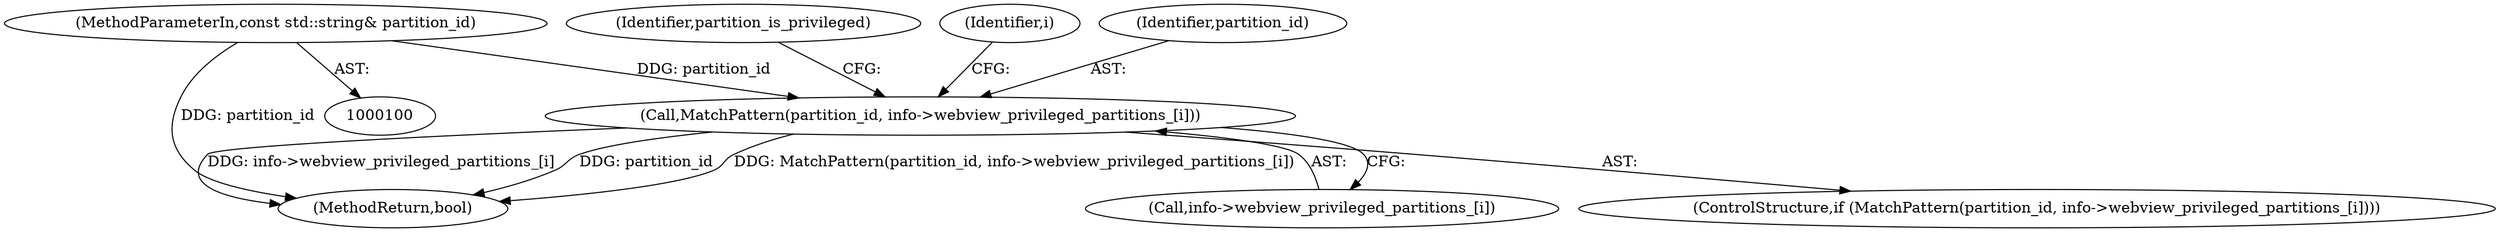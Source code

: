 digraph "0_Chrome_2aa406a8b4577103e7b933c75ec0e372830f20fe@pointer" {
"1000137" [label="(Call,MatchPattern(partition_id, info->webview_privileged_partitions_[i]))"];
"1000102" [label="(MethodParameterIn,const std::string& partition_id)"];
"1000146" [label="(Identifier,partition_is_privileged)"];
"1000139" [label="(Call,info->webview_privileged_partitions_[i])"];
"1000157" [label="(MethodReturn,bool)"];
"1000134" [label="(Identifier,i)"];
"1000102" [label="(MethodParameterIn,const std::string& partition_id)"];
"1000136" [label="(ControlStructure,if (MatchPattern(partition_id, info->webview_privileged_partitions_[i])))"];
"1000138" [label="(Identifier,partition_id)"];
"1000137" [label="(Call,MatchPattern(partition_id, info->webview_privileged_partitions_[i]))"];
"1000137" -> "1000136"  [label="AST: "];
"1000137" -> "1000139"  [label="CFG: "];
"1000138" -> "1000137"  [label="AST: "];
"1000139" -> "1000137"  [label="AST: "];
"1000146" -> "1000137"  [label="CFG: "];
"1000134" -> "1000137"  [label="CFG: "];
"1000137" -> "1000157"  [label="DDG: info->webview_privileged_partitions_[i]"];
"1000137" -> "1000157"  [label="DDG: partition_id"];
"1000137" -> "1000157"  [label="DDG: MatchPattern(partition_id, info->webview_privileged_partitions_[i])"];
"1000102" -> "1000137"  [label="DDG: partition_id"];
"1000102" -> "1000100"  [label="AST: "];
"1000102" -> "1000157"  [label="DDG: partition_id"];
}
